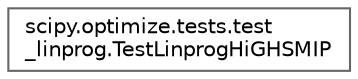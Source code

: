 digraph "Graphical Class Hierarchy"
{
 // LATEX_PDF_SIZE
  bgcolor="transparent";
  edge [fontname=Helvetica,fontsize=10,labelfontname=Helvetica,labelfontsize=10];
  node [fontname=Helvetica,fontsize=10,shape=box,height=0.2,width=0.4];
  rankdir="LR";
  Node0 [id="Node000000",label="scipy.optimize.tests.test\l_linprog.TestLinprogHiGHSMIP",height=0.2,width=0.4,color="grey40", fillcolor="white", style="filled",URL="$d4/d7c/classscipy_1_1optimize_1_1tests_1_1test__linprog_1_1TestLinprogHiGHSMIP.html",tooltip=" "];
}
